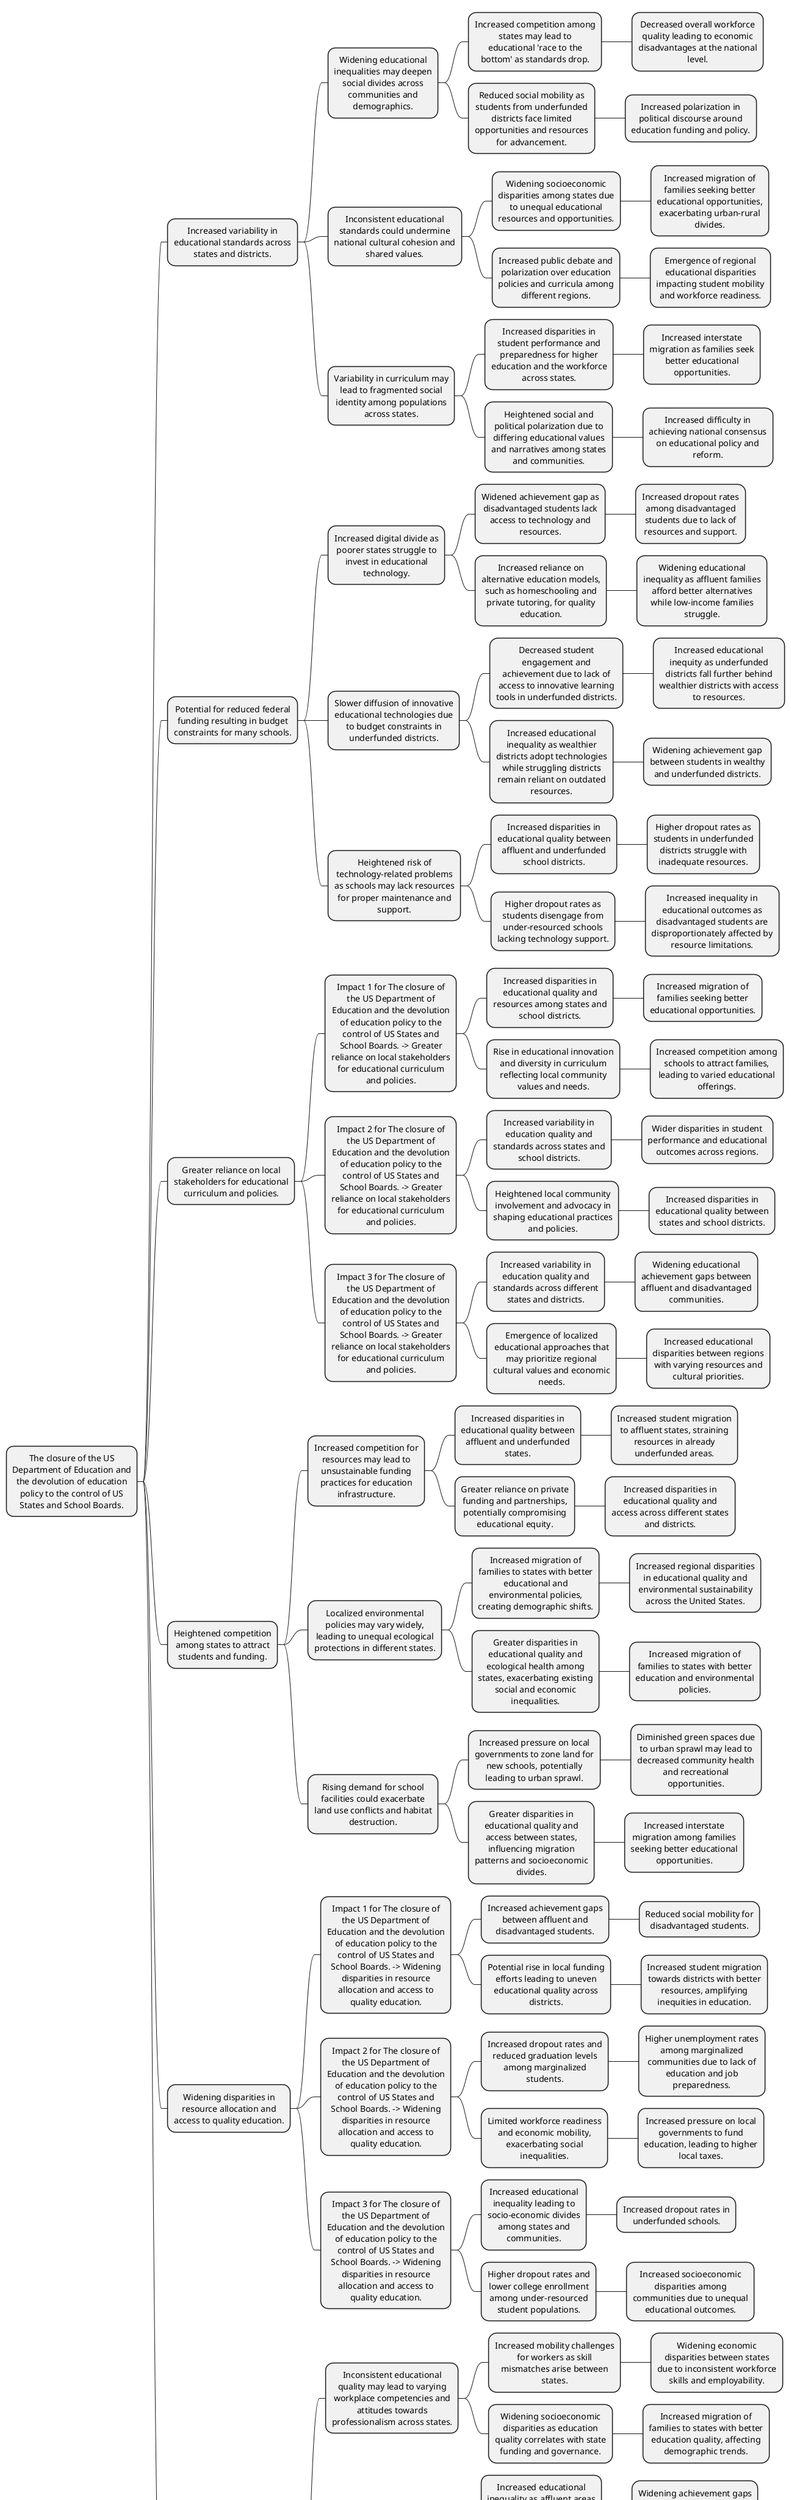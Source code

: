 @startmindmap
skinparam monochrome true
skinparam defaultTextAlignment center
skinparam wrapWidth 200
skinparam backgroundColor white

* The closure of the US Department of Education and the devolution of education policy to the control of US States and School Boards.
** Increased variability in educational standards across states and districts.
*** Widening educational inequalities may deepen social divides across communities and demographics.
**** Increased competition among states may lead to educational 'race to the bottom' as standards drop.
***** Decreased overall workforce quality leading to economic disadvantages at the national level.
**** Reduced social mobility as students from underfunded districts face limited opportunities and resources for advancement.
***** Increased polarization in political discourse around education funding and policy.
*** Inconsistent educational standards could undermine national cultural cohesion and shared values.
**** Widening socioeconomic disparities among states due to unequal educational resources and opportunities.
***** Increased migration of families seeking better educational opportunities, exacerbating urban-rural divides.
**** Increased public debate and polarization over education policies and curricula among different regions.
***** Emergence of regional educational disparities impacting student mobility and workforce readiness.
*** Variability in curriculum may lead to fragmented social identity among populations across states.
**** Increased disparities in student performance and preparedness for higher education and the workforce across states.
***** Increased interstate migration as families seek better educational opportunities.
**** Heightened social and political polarization due to differing educational values and narratives among states and communities.
***** Increased difficulty in achieving national consensus on educational policy and reform.
** Potential for reduced federal funding resulting in budget constraints for many schools.
*** Increased digital divide as poorer states struggle to invest in educational technology.
**** Widened achievement gap as disadvantaged students lack access to technology and resources.
***** Increased dropout rates among disadvantaged students due to lack of resources and support.
**** Increased reliance on alternative education models, such as homeschooling and private tutoring, for quality education.
***** Widening educational inequality as affluent families afford better alternatives while low-income families struggle.
*** Slower diffusion of innovative educational technologies due to budget constraints in underfunded districts.
**** Decreased student engagement and achievement due to lack of access to innovative learning tools in underfunded districts.
***** Increased educational inequity as underfunded districts fall further behind wealthier districts with access to resources.
**** Increased educational inequality as wealthier districts adopt technologies while struggling districts remain reliant on outdated resources.
***** Widening achievement gap between students in wealthy and underfunded districts.
*** Heightened risk of technology-related problems as schools may lack resources for proper maintenance and support.
**** Increased disparities in educational quality between affluent and underfunded school districts.
***** Higher dropout rates as students in underfunded districts struggle with inadequate resources.
**** Higher dropout rates as students disengage from under-resourced schools lacking technology support.
***** Increased inequality in educational outcomes as disadvantaged students are disproportionately affected by resource limitations.
** Greater reliance on local stakeholders for educational curriculum and policies.
*** Impact 1 for The closure of the US Department of Education and the devolution of education policy to the control of US States and School Boards. -> Greater reliance on local stakeholders for educational curriculum and policies.
**** Increased disparities in educational quality and resources among states and school districts.
***** Increased migration of families seeking better educational opportunities.
**** Rise in educational innovation and diversity in curriculum reflecting local community values and needs.
***** Increased competition among schools to attract families, leading to varied educational offerings.
*** Impact 2 for The closure of the US Department of Education and the devolution of education policy to the control of US States and School Boards. -> Greater reliance on local stakeholders for educational curriculum and policies.
**** Increased variability in education quality and standards across states and school districts.
***** Wider disparities in student performance and educational outcomes across regions.
**** Heightened local community involvement and advocacy in shaping educational practices and policies.
***** Increased disparities in educational quality between states and school districts.
*** Impact 3 for The closure of the US Department of Education and the devolution of education policy to the control of US States and School Boards. -> Greater reliance on local stakeholders for educational curriculum and policies.
**** Increased variability in education quality and standards across different states and districts.
***** Widening educational achievement gaps between affluent and disadvantaged communities.
**** Emergence of localized educational approaches that may prioritize regional cultural values and economic needs.
***** Increased educational disparities between regions with varying resources and cultural priorities.
** Heightened competition among states to attract students and funding.
*** Increased competition for resources may lead to unsustainable funding practices for education infrastructure.
**** Increased disparities in educational quality between affluent and underfunded states.
***** Increased student migration to affluent states, straining resources in already underfunded areas.
**** Greater reliance on private funding and partnerships, potentially compromising educational equity.
***** Increased disparities in educational quality and access across different states and districts.
*** Localized environmental policies may vary widely, leading to unequal ecological protections in different states.
**** Increased migration of families to states with better educational and environmental policies, creating demographic shifts.
***** Increased regional disparities in educational quality and environmental sustainability across the United States.
**** Greater disparities in educational quality and ecological health among states, exacerbating existing social and economic inequalities.
***** Increased migration of families to states with better education and environmental policies.
*** Rising demand for school facilities could exacerbate land use conflicts and habitat destruction.
**** Increased pressure on local governments to zone land for new schools, potentially leading to urban sprawl.
***** Diminished green spaces due to urban sprawl may lead to decreased community health and recreational opportunities.
**** Greater disparities in educational quality and access between states, influencing migration patterns and socioeconomic divides.
***** Increased interstate migration among families seeking better educational opportunities.
** Widening disparities in resource allocation and access to quality education.
*** Impact 1 for The closure of the US Department of Education and the devolution of education policy to the control of US States and School Boards. -> Widening disparities in resource allocation and access to quality education.
**** Increased achievement gaps between affluent and disadvantaged students.
***** Reduced social mobility for disadvantaged students.
**** Potential rise in local funding efforts leading to uneven educational quality across districts.
***** Increased student migration towards districts with better resources, amplifying inequities in education.
*** Impact 2 for The closure of the US Department of Education and the devolution of education policy to the control of US States and School Boards. -> Widening disparities in resource allocation and access to quality education.
**** Increased dropout rates and reduced graduation levels among marginalized students.
***** Higher unemployment rates among marginalized communities due to lack of education and job preparedness.
**** Limited workforce readiness and economic mobility, exacerbating social inequalities.
***** Increased pressure on local governments to fund education, leading to higher local taxes.
*** Impact 3 for The closure of the US Department of Education and the devolution of education policy to the control of US States and School Boards. -> Widening disparities in resource allocation and access to quality education.
**** Increased educational inequality leading to socio-economic divides among states and communities.
***** Increased dropout rates in underfunded schools.
**** Higher dropout rates and lower college enrollment among under-resourced student populations.
***** Increased socioeconomic disparities among communities due to unequal educational outcomes.
** Possible emergence of a patchwork education system with inconsistent quality and outcomes.
*** Inconsistent educational quality may lead to varying workplace competencies and attitudes towards professionalism across states.
**** Increased mobility challenges for workers as skill mismatches arise between states.
***** Widening economic disparities between states due to inconsistent workforce skills and employability.
**** Widening socioeconomic disparities as education quality correlates with state funding and governance.
***** Increased migration of families to states with better education quality, affecting demographic trends.
*** Diverse educational approaches could foster unique cultural identities, prioritizing local values over national or standardized norms.
**** Increased educational inequality as affluent areas enhance resources while underfunded regions struggle.
***** Widening achievement gaps leading to reduced social mobility in underprivileged regions.
**** Cultural tensions may rise as differing educational standards clash at state and national levels.
***** Impact 1 for The closure of the US Department of Education and the devolution of education policy to the control of US States and School Boards. -> Possible emergence of a patchwork education system with inconsistent quality and outcomes. -> Diverse educational approaches could foster unique cultural identities, prioritizing local values over national or standardized norms. -> Cultural tensions may rise as differing educational standards clash at state and national levels.
*** Increased local control may diminish deference to federal authority, reshaping relationships between communities and education policymakers.
**** Widening education disparities between affluent and underprivileged regions due to varying resources and policy decisions.
***** Increased migration patterns as families seek better educational opportunities for their children.
**** Emergence of grassroots movements advocating for educational equity and quality across states, potentially influencing future policies.
***** Increased competition among states to attract families, leading to varied educational programs and innovations.
@endmindmap